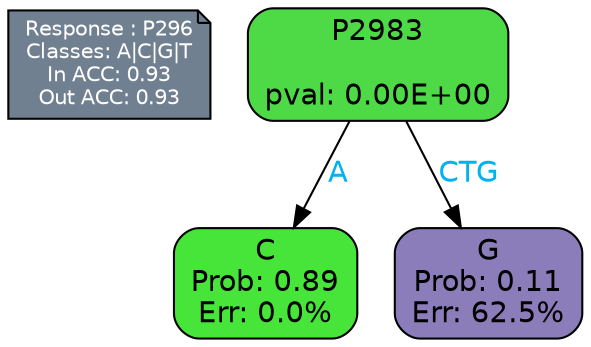 digraph Tree {
node [shape=box, style="filled, rounded", color="black", fontname=helvetica] ;
graph [ranksep=equally, splines=polylines, bgcolor=transparent, dpi=600] ;
edge [fontname=helvetica] ;
LEGEND [label="Response : P296
Classes: A|C|G|T
In ACC: 0.93
Out ACC: 0.93
",shape=note,align=left,style=filled,fillcolor="slategray",fontcolor="white",fontsize=10];1 [label="P2983

pval: 0.00E+00", fillcolor="#4ed947"] ;
2 [label="C
Prob: 0.89
Err: 0.0%", fillcolor="#47e539"] ;
3 [label="G
Prob: 0.11
Err: 62.5%", fillcolor="#8b7dba"] ;
1 -> 2 [label="A",fontcolor=deepskyblue2] ;
1 -> 3 [label="CTG",fontcolor=deepskyblue2] ;
{rank = same; 2;3;}{rank = same; LEGEND;1;}}